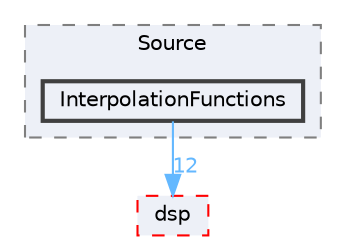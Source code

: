 digraph "Face_Access_inferencing/src/edge-impulse-sdk/CMSIS/DSP/Source/InterpolationFunctions"
{
 // LATEX_PDF_SIZE
  bgcolor="transparent";
  edge [fontname=Helvetica,fontsize=10,labelfontname=Helvetica,labelfontsize=10];
  node [fontname=Helvetica,fontsize=10,shape=box,height=0.2,width=0.4];
  compound=true
  subgraph clusterdir_a34b64d58c1ca2c3bdef56c2ed709e8e {
    graph [ bgcolor="#edf0f7", pencolor="grey50", label="Source", fontname=Helvetica,fontsize=10 style="filled,dashed", URL="dir_a34b64d58c1ca2c3bdef56c2ed709e8e.html",tooltip=""]
  dir_8fbf0ae92d96c6f9f782917e77b96ce2 [label="InterpolationFunctions", fillcolor="#edf0f7", color="grey25", style="filled,bold", URL="dir_8fbf0ae92d96c6f9f782917e77b96ce2.html",tooltip=""];
  }
  dir_886b43ea9b160eca43e3ca1bc455c6fc [label="dsp", fillcolor="#edf0f7", color="red", style="filled,dashed", URL="dir_886b43ea9b160eca43e3ca1bc455c6fc.html",tooltip=""];
  dir_8fbf0ae92d96c6f9f782917e77b96ce2->dir_886b43ea9b160eca43e3ca1bc455c6fc [headlabel="12", labeldistance=1.5 headhref="dir_000155_000084.html" href="dir_000155_000084.html" color="steelblue1" fontcolor="steelblue1"];
}
